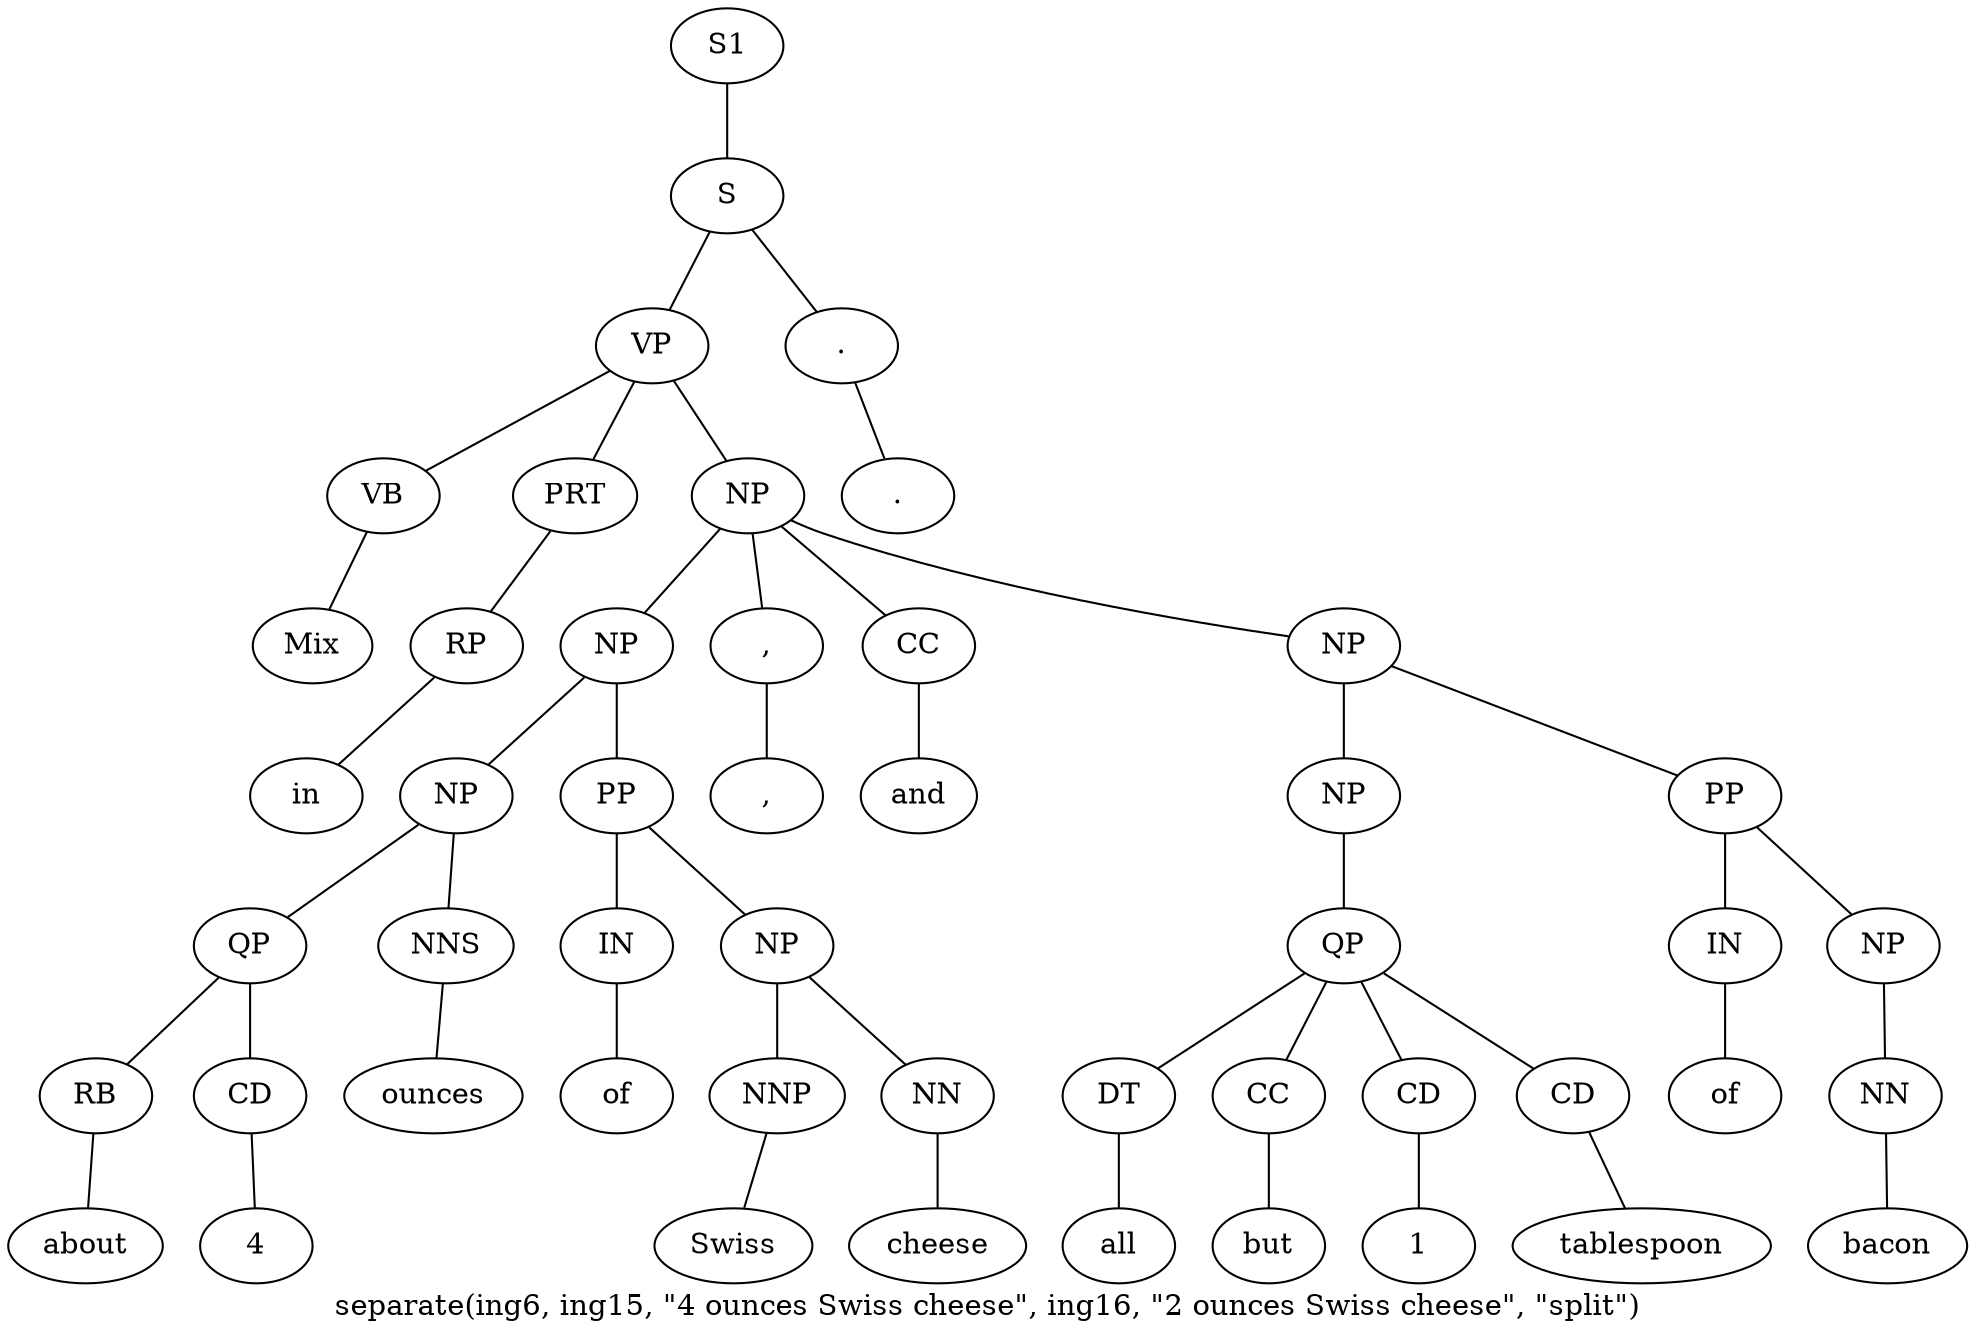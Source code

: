 graph SyntaxGraph {
	label = "separate(ing6, ing15, \"4 ounces Swiss cheese\", ing16, \"2 ounces Swiss cheese\", \"split\")";
	Node0 [label="S1"];
	Node1 [label="S"];
	Node2 [label="VP"];
	Node3 [label="VB"];
	Node4 [label="Mix"];
	Node5 [label="PRT"];
	Node6 [label="RP"];
	Node7 [label="in"];
	Node8 [label="NP"];
	Node9 [label="NP"];
	Node10 [label="NP"];
	Node11 [label="QP"];
	Node12 [label="RB"];
	Node13 [label="about"];
	Node14 [label="CD"];
	Node15 [label="4"];
	Node16 [label="NNS"];
	Node17 [label="ounces"];
	Node18 [label="PP"];
	Node19 [label="IN"];
	Node20 [label="of"];
	Node21 [label="NP"];
	Node22 [label="NNP"];
	Node23 [label="Swiss"];
	Node24 [label="NN"];
	Node25 [label="cheese"];
	Node26 [label=","];
	Node27 [label=","];
	Node28 [label="CC"];
	Node29 [label="and"];
	Node30 [label="NP"];
	Node31 [label="NP"];
	Node32 [label="QP"];
	Node33 [label="DT"];
	Node34 [label="all"];
	Node35 [label="CC"];
	Node36 [label="but"];
	Node37 [label="CD"];
	Node38 [label="1"];
	Node39 [label="CD"];
	Node40 [label="tablespoon"];
	Node41 [label="PP"];
	Node42 [label="IN"];
	Node43 [label="of"];
	Node44 [label="NP"];
	Node45 [label="NN"];
	Node46 [label="bacon"];
	Node47 [label="."];
	Node48 [label="."];

	Node0 -- Node1;
	Node1 -- Node2;
	Node1 -- Node47;
	Node2 -- Node3;
	Node2 -- Node5;
	Node2 -- Node8;
	Node3 -- Node4;
	Node5 -- Node6;
	Node6 -- Node7;
	Node8 -- Node9;
	Node8 -- Node26;
	Node8 -- Node28;
	Node8 -- Node30;
	Node9 -- Node10;
	Node9 -- Node18;
	Node10 -- Node11;
	Node10 -- Node16;
	Node11 -- Node12;
	Node11 -- Node14;
	Node12 -- Node13;
	Node14 -- Node15;
	Node16 -- Node17;
	Node18 -- Node19;
	Node18 -- Node21;
	Node19 -- Node20;
	Node21 -- Node22;
	Node21 -- Node24;
	Node22 -- Node23;
	Node24 -- Node25;
	Node26 -- Node27;
	Node28 -- Node29;
	Node30 -- Node31;
	Node30 -- Node41;
	Node31 -- Node32;
	Node32 -- Node33;
	Node32 -- Node35;
	Node32 -- Node37;
	Node32 -- Node39;
	Node33 -- Node34;
	Node35 -- Node36;
	Node37 -- Node38;
	Node39 -- Node40;
	Node41 -- Node42;
	Node41 -- Node44;
	Node42 -- Node43;
	Node44 -- Node45;
	Node45 -- Node46;
	Node47 -- Node48;
}